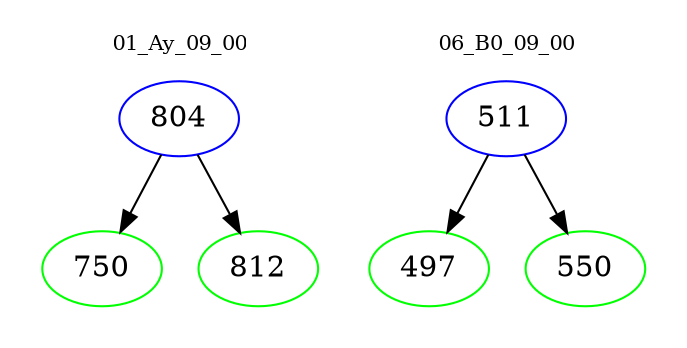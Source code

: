 digraph{
subgraph cluster_0 {
color = white
label = "01_Ay_09_00";
fontsize=10;
T0_804 [label="804", color="blue"]
T0_804 -> T0_750 [color="black"]
T0_750 [label="750", color="green"]
T0_804 -> T0_812 [color="black"]
T0_812 [label="812", color="green"]
}
subgraph cluster_1 {
color = white
label = "06_B0_09_00";
fontsize=10;
T1_511 [label="511", color="blue"]
T1_511 -> T1_497 [color="black"]
T1_497 [label="497", color="green"]
T1_511 -> T1_550 [color="black"]
T1_550 [label="550", color="green"]
}
}
